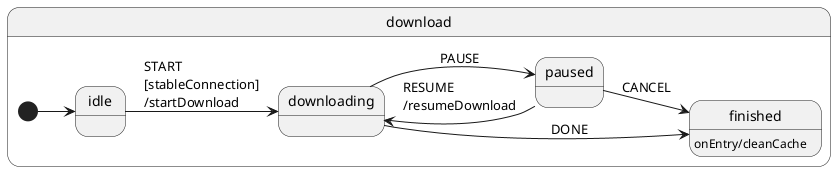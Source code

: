 @startuml
left to right direction
state "download" as download {
  [*] --> download.idle

  state "idle" as download.idle {
    download.idle --> download.downloading : START\l[stableConnection]\l/startDownload
  }

  state "downloading" as download.downloading {
    download.downloading --> download.paused : PAUSE
    download.downloading --> download.finished : DONE
  }

  state "paused" as download.paused {
    download.paused --> download.downloading : RESUME\l/resumeDownload
    download.paused --> download.finished : CANCEL
  }

  state "finished" as download.finished {
    download.finished : onEntry/cleanCache
  }
}
@enduml
